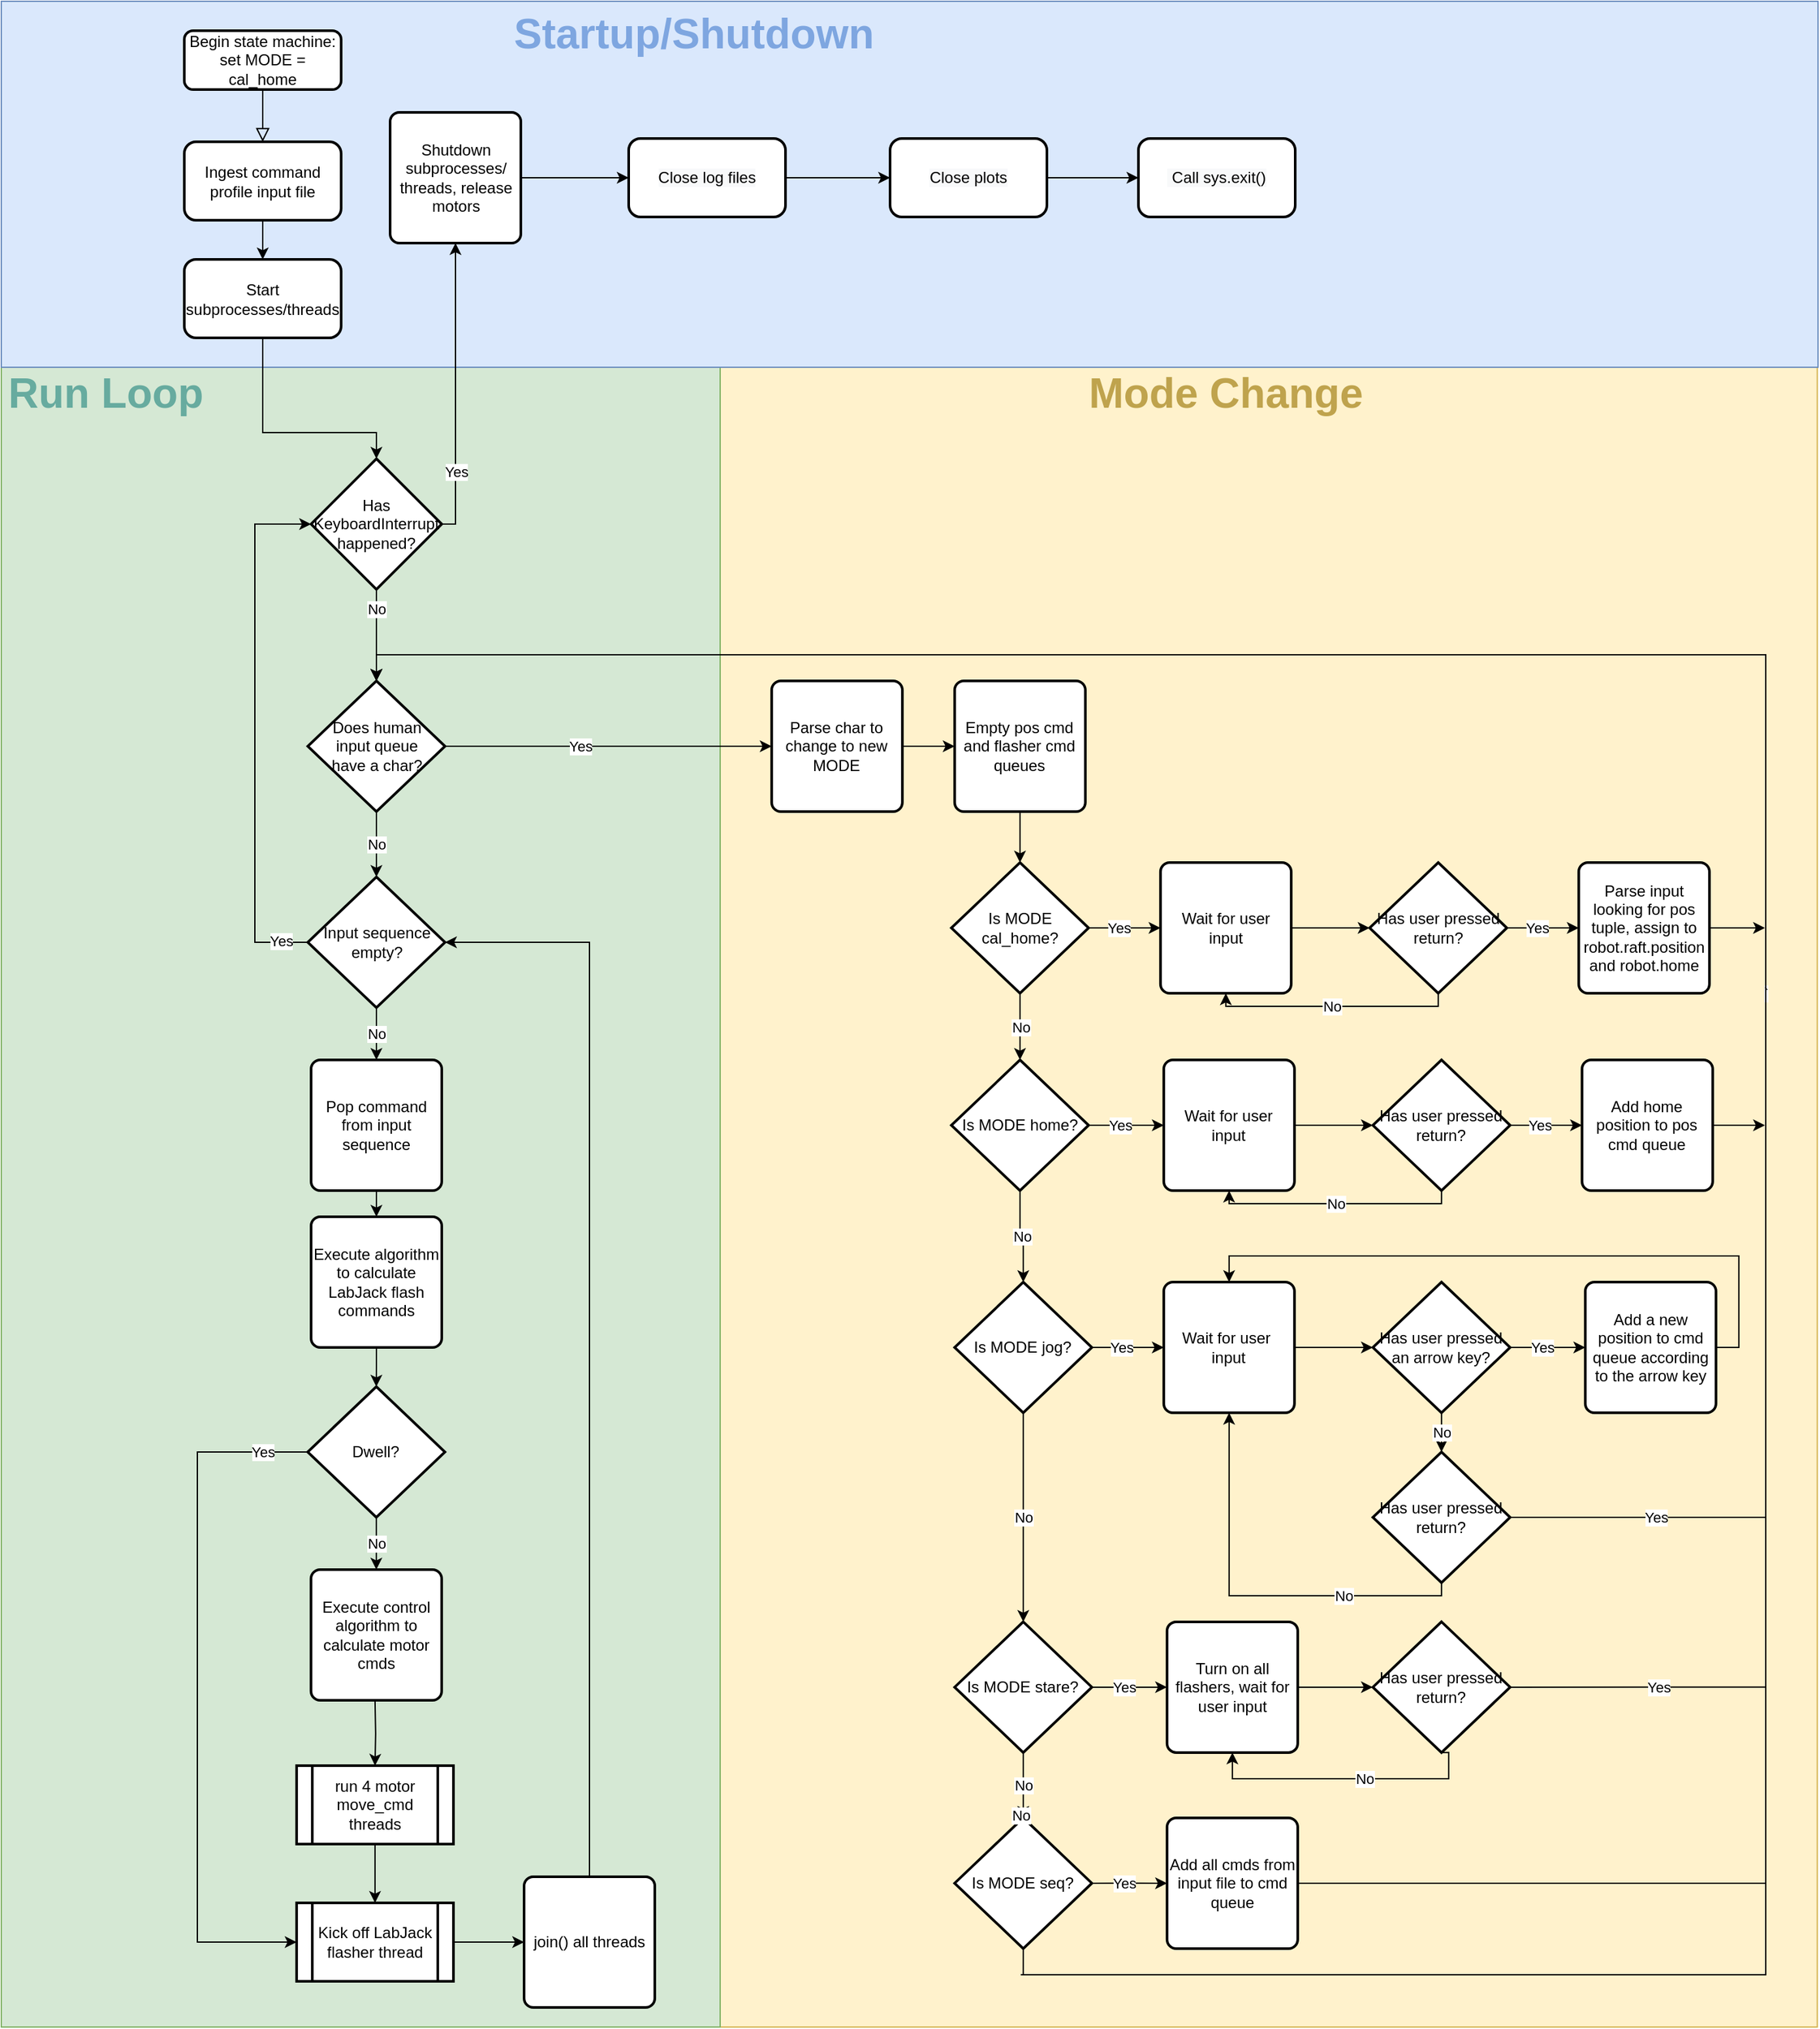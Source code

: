<mxfile version="15.4.0" type="device"><diagram id="C5RBs43oDa-KdzZeNtuy" name="Page-1"><mxGraphModel dx="900" dy="1792" grid="1" gridSize="10" guides="1" tooltips="1" connect="1" arrows="1" fold="1" page="1" pageScale="1" pageWidth="827" pageHeight="1169" math="0" shadow="0"><root><mxCell id="WIyWlLk6GJQsqaUBKTNV-0"/><mxCell id="WIyWlLk6GJQsqaUBKTNV-1" parent="WIyWlLk6GJQsqaUBKTNV-0"/><mxCell id="3aw1ZNqdZFqttkbGH9FZ-80" value="" style="rounded=0;whiteSpace=wrap;html=1;fillColor=#fff2cc;strokeColor=#d6b656;" parent="WIyWlLk6GJQsqaUBKTNV-1" vertex="1"><mxGeometry x="679.41" y="-840" width="840" height="1270" as="geometry"/></mxCell><mxCell id="3aw1ZNqdZFqttkbGH9FZ-79" value="" style="rounded=0;whiteSpace=wrap;html=1;fillColor=#d5e8d4;strokeColor=#82b366;" parent="WIyWlLk6GJQsqaUBKTNV-1" vertex="1"><mxGeometry x="130" y="-840" width="550" height="1270" as="geometry"/></mxCell><mxCell id="3aw1ZNqdZFqttkbGH9FZ-78" value="" style="rounded=0;whiteSpace=wrap;html=1;fillColor=#dae8fc;strokeColor=#6c8ebf;" parent="WIyWlLk6GJQsqaUBKTNV-1" vertex="1"><mxGeometry x="130" y="-1120" width="1390" height="280" as="geometry"/></mxCell><mxCell id="WIyWlLk6GJQsqaUBKTNV-2" value="" style="rounded=0;html=1;jettySize=auto;orthogonalLoop=1;fontSize=11;endArrow=block;endFill=0;endSize=8;strokeWidth=1;shadow=0;labelBackgroundColor=none;edgeStyle=orthogonalEdgeStyle;" parent="WIyWlLk6GJQsqaUBKTNV-1" source="WIyWlLk6GJQsqaUBKTNV-3" target="vF_u31iRMHl0yjkTLBo3-0" edge="1"><mxGeometry relative="1" as="geometry"><mxPoint x="327.5" y="-982.5" as="targetPoint"/></mxGeometry></mxCell><mxCell id="WIyWlLk6GJQsqaUBKTNV-3" value="Begin state machine:&lt;br&gt;set MODE = cal_home" style="rounded=1;whiteSpace=wrap;html=1;fontSize=12;glass=0;strokeWidth=2;shadow=0;" parent="WIyWlLk6GJQsqaUBKTNV-1" vertex="1"><mxGeometry x="270" y="-1097.5" width="120" height="45" as="geometry"/></mxCell><mxCell id="vF_u31iRMHl0yjkTLBo3-3" style="edgeStyle=orthogonalEdgeStyle;rounded=0;orthogonalLoop=1;jettySize=auto;html=1;exitX=0.5;exitY=1;exitDx=0;exitDy=0;entryX=0.5;entryY=0;entryDx=0;entryDy=0;" parent="WIyWlLk6GJQsqaUBKTNV-1" source="vF_u31iRMHl0yjkTLBo3-0" target="vF_u31iRMHl0yjkTLBo3-8" edge="1"><mxGeometry relative="1" as="geometry"><mxPoint x="327.5" y="-912.5" as="targetPoint"/></mxGeometry></mxCell><mxCell id="vF_u31iRMHl0yjkTLBo3-0" value="Ingest command profile input file" style="rounded=1;whiteSpace=wrap;html=1;strokeWidth=2;" parent="WIyWlLk6GJQsqaUBKTNV-1" vertex="1"><mxGeometry x="270" y="-1012.5" width="120" height="60" as="geometry"/></mxCell><mxCell id="vF_u31iRMHl0yjkTLBo3-8" value="Start subprocesses/threads" style="rounded=1;whiteSpace=wrap;html=1;strokeWidth=2;" parent="WIyWlLk6GJQsqaUBKTNV-1" vertex="1"><mxGeometry x="270" y="-922.5" width="120" height="60" as="geometry"/></mxCell><mxCell id="vF_u31iRMHl0yjkTLBo3-9" value="Does human &lt;br&gt;input queue &lt;br&gt;have a char?" style="strokeWidth=2;html=1;shape=mxgraph.flowchart.decision;whiteSpace=wrap;" parent="WIyWlLk6GJQsqaUBKTNV-1" vertex="1"><mxGeometry x="364.5" y="-600" width="105" height="100" as="geometry"/></mxCell><mxCell id="vF_u31iRMHl0yjkTLBo3-10" value="" style="endArrow=classic;html=1;rounded=0;edgeStyle=orthogonalEdgeStyle;entryX=0;entryY=0.5;entryDx=0;entryDy=0;exitX=1;exitY=0.5;exitDx=0;exitDy=0;exitPerimeter=0;" parent="WIyWlLk6GJQsqaUBKTNV-1" source="vF_u31iRMHl0yjkTLBo3-9" target="vF_u31iRMHl0yjkTLBo3-22" edge="1"><mxGeometry relative="1" as="geometry"><mxPoint x="300" y="-570" as="sourcePoint"/><mxPoint x="394.5" y="-570" as="targetPoint"/></mxGeometry></mxCell><mxCell id="vF_u31iRMHl0yjkTLBo3-11" value="Yes" style="edgeLabel;resizable=0;html=1;align=center;verticalAlign=middle;" parent="vF_u31iRMHl0yjkTLBo3-10" connectable="0" vertex="1"><mxGeometry relative="1" as="geometry"><mxPoint x="-22" as="offset"/></mxGeometry></mxCell><mxCell id="vF_u31iRMHl0yjkTLBo3-14" value="Has KeyboardInterrupt&lt;br&gt;happened?" style="strokeWidth=2;html=1;shape=mxgraph.flowchart.decision;whiteSpace=wrap;" parent="WIyWlLk6GJQsqaUBKTNV-1" vertex="1"><mxGeometry x="367" y="-770" width="100" height="100" as="geometry"/></mxCell><mxCell id="vF_u31iRMHl0yjkTLBo3-15" value="Shutdown subprocesses/&lt;br&gt;threads, release motors" style="rounded=1;whiteSpace=wrap;html=1;absoluteArcSize=1;arcSize=14;strokeWidth=2;" parent="WIyWlLk6GJQsqaUBKTNV-1" vertex="1"><mxGeometry x="427.5" y="-1035" width="100" height="100" as="geometry"/></mxCell><mxCell id="vF_u31iRMHl0yjkTLBo3-16" value="" style="endArrow=classic;html=1;rounded=0;edgeStyle=orthogonalEdgeStyle;entryX=0.5;entryY=0;entryDx=0;entryDy=0;entryPerimeter=0;exitX=0.5;exitY=1;exitDx=0;exitDy=0;exitPerimeter=0;" parent="WIyWlLk6GJQsqaUBKTNV-1" source="vF_u31iRMHl0yjkTLBo3-14" target="vF_u31iRMHl0yjkTLBo3-9" edge="1"><mxGeometry x="0.143" relative="1" as="geometry"><mxPoint x="382" y="-480" as="sourcePoint"/><mxPoint x="492" y="-560" as="targetPoint"/><mxPoint as="offset"/></mxGeometry></mxCell><mxCell id="vF_u31iRMHl0yjkTLBo3-17" value="No" style="edgeLabel;resizable=0;html=1;align=center;verticalAlign=middle;" parent="vF_u31iRMHl0yjkTLBo3-16" connectable="0" vertex="1"><mxGeometry relative="1" as="geometry"><mxPoint y="-20" as="offset"/></mxGeometry></mxCell><mxCell id="vF_u31iRMHl0yjkTLBo3-20" value="Is MODE cal_home?" style="strokeWidth=2;html=1;shape=mxgraph.flowchart.decision;whiteSpace=wrap;" parent="WIyWlLk6GJQsqaUBKTNV-1" vertex="1"><mxGeometry x="856.91" y="-461" width="105" height="100" as="geometry"/></mxCell><mxCell id="vF_u31iRMHl0yjkTLBo3-22" value="Parse char to change to new MODE" style="rounded=1;whiteSpace=wrap;html=1;absoluteArcSize=1;arcSize=14;strokeWidth=2;" parent="WIyWlLk6GJQsqaUBKTNV-1" vertex="1"><mxGeometry x="719.41" y="-600" width="100" height="100" as="geometry"/></mxCell><mxCell id="vF_u31iRMHl0yjkTLBo3-23" value="Wait for user &lt;br&gt;input" style="rounded=1;whiteSpace=wrap;html=1;absoluteArcSize=1;arcSize=14;strokeWidth=2;" parent="WIyWlLk6GJQsqaUBKTNV-1" vertex="1"><mxGeometry x="1016.91" y="-461" width="100" height="100" as="geometry"/></mxCell><mxCell id="vF_u31iRMHl0yjkTLBo3-24" value="Is MODE home?" style="strokeWidth=2;html=1;shape=mxgraph.flowchart.decision;whiteSpace=wrap;" parent="WIyWlLk6GJQsqaUBKTNV-1" vertex="1"><mxGeometry x="856.91" y="-310" width="105" height="100" as="geometry"/></mxCell><mxCell id="vF_u31iRMHl0yjkTLBo3-25" value="Wait for user &lt;br&gt;input" style="rounded=1;whiteSpace=wrap;html=1;absoluteArcSize=1;arcSize=14;strokeWidth=2;" parent="WIyWlLk6GJQsqaUBKTNV-1" vertex="1"><mxGeometry x="1019.41" y="-310" width="100" height="100" as="geometry"/></mxCell><mxCell id="vF_u31iRMHl0yjkTLBo3-26" value="Is MODE jog?" style="strokeWidth=2;html=1;shape=mxgraph.flowchart.decision;whiteSpace=wrap;" parent="WIyWlLk6GJQsqaUBKTNV-1" vertex="1"><mxGeometry x="859.41" y="-140" width="105" height="100" as="geometry"/></mxCell><mxCell id="vF_u31iRMHl0yjkTLBo3-27" value="Wait for user&amp;nbsp;&lt;br&gt;input" style="rounded=1;whiteSpace=wrap;html=1;absoluteArcSize=1;arcSize=14;strokeWidth=2;" parent="WIyWlLk6GJQsqaUBKTNV-1" vertex="1"><mxGeometry x="1019.41" y="-140" width="100" height="100" as="geometry"/></mxCell><mxCell id="vF_u31iRMHl0yjkTLBo3-28" value="Is MODE stare?" style="strokeWidth=2;html=1;shape=mxgraph.flowchart.decision;whiteSpace=wrap;" parent="WIyWlLk6GJQsqaUBKTNV-1" vertex="1"><mxGeometry x="859.41" y="119.94" width="105" height="100" as="geometry"/></mxCell><mxCell id="3aw1ZNqdZFqttkbGH9FZ-0" value="Is MODE seq?" style="strokeWidth=2;html=1;shape=mxgraph.flowchart.decision;whiteSpace=wrap;" parent="WIyWlLk6GJQsqaUBKTNV-1" vertex="1"><mxGeometry x="859.41" y="269.94" width="105" height="100" as="geometry"/></mxCell><mxCell id="3aw1ZNqdZFqttkbGH9FZ-1" value="Add all cmds from input file to cmd queue" style="rounded=1;whiteSpace=wrap;html=1;absoluteArcSize=1;arcSize=14;strokeWidth=2;" parent="WIyWlLk6GJQsqaUBKTNV-1" vertex="1"><mxGeometry x="1021.91" y="270" width="100" height="100" as="geometry"/></mxCell><mxCell id="3aw1ZNqdZFqttkbGH9FZ-3" value="Has user pressed return?" style="strokeWidth=2;html=1;shape=mxgraph.flowchart.decision;whiteSpace=wrap;" parent="WIyWlLk6GJQsqaUBKTNV-1" vertex="1"><mxGeometry x="1176.91" y="-461" width="105" height="100" as="geometry"/></mxCell><mxCell id="3aw1ZNqdZFqttkbGH9FZ-4" value="Parse input looking for pos tuple, assign to robot.raft.position and robot.home" style="rounded=1;whiteSpace=wrap;html=1;absoluteArcSize=1;arcSize=14;strokeWidth=2;" parent="WIyWlLk6GJQsqaUBKTNV-1" vertex="1"><mxGeometry x="1336.91" y="-461" width="100" height="100" as="geometry"/></mxCell><mxCell id="3aw1ZNqdZFqttkbGH9FZ-5" value="Empty pos cmd and flasher cmd queues" style="rounded=1;whiteSpace=wrap;html=1;absoluteArcSize=1;arcSize=14;strokeWidth=2;" parent="WIyWlLk6GJQsqaUBKTNV-1" vertex="1"><mxGeometry x="859.41" y="-600" width="100" height="100" as="geometry"/></mxCell><mxCell id="3aw1ZNqdZFqttkbGH9FZ-6" value="Has user pressed return?" style="strokeWidth=2;html=1;shape=mxgraph.flowchart.decision;whiteSpace=wrap;" parent="WIyWlLk6GJQsqaUBKTNV-1" vertex="1"><mxGeometry x="1179.41" y="-310" width="105" height="100" as="geometry"/></mxCell><mxCell id="3aw1ZNqdZFqttkbGH9FZ-7" value="Add home position to pos cmd queue" style="rounded=1;whiteSpace=wrap;html=1;absoluteArcSize=1;arcSize=14;strokeWidth=2;" parent="WIyWlLk6GJQsqaUBKTNV-1" vertex="1"><mxGeometry x="1339.41" y="-310" width="100" height="100" as="geometry"/></mxCell><mxCell id="3aw1ZNqdZFqttkbGH9FZ-8" value="Has user pressed return?" style="strokeWidth=2;html=1;shape=mxgraph.flowchart.decision;whiteSpace=wrap;" parent="WIyWlLk6GJQsqaUBKTNV-1" vertex="1"><mxGeometry x="1179.41" y="-10" width="105" height="100" as="geometry"/></mxCell><mxCell id="3aw1ZNqdZFqttkbGH9FZ-9" value="Add a new position to cmd queue according to the arrow key" style="rounded=1;whiteSpace=wrap;html=1;absoluteArcSize=1;arcSize=14;strokeWidth=2;" parent="WIyWlLk6GJQsqaUBKTNV-1" vertex="1"><mxGeometry x="1341.91" y="-140" width="100" height="100" as="geometry"/></mxCell><mxCell id="3aw1ZNqdZFqttkbGH9FZ-10" value="Has user pressed an arrow key?" style="strokeWidth=2;html=1;shape=mxgraph.flowchart.decision;whiteSpace=wrap;" parent="WIyWlLk6GJQsqaUBKTNV-1" vertex="1"><mxGeometry x="1179.41" y="-140" width="105" height="100" as="geometry"/></mxCell><mxCell id="3aw1ZNqdZFqttkbGH9FZ-11" value="Has user pressed return?" style="strokeWidth=2;html=1;shape=mxgraph.flowchart.decision;whiteSpace=wrap;" parent="WIyWlLk6GJQsqaUBKTNV-1" vertex="1"><mxGeometry x="1179.41" y="119.94" width="105" height="100" as="geometry"/></mxCell><mxCell id="3aw1ZNqdZFqttkbGH9FZ-12" value="Turn on all flashers, wait for user input" style="rounded=1;whiteSpace=wrap;html=1;absoluteArcSize=1;arcSize=14;strokeWidth=2;" parent="WIyWlLk6GJQsqaUBKTNV-1" vertex="1"><mxGeometry x="1021.91" y="119.94" width="100" height="100" as="geometry"/></mxCell><mxCell id="3aw1ZNqdZFqttkbGH9FZ-13" value="" style="endArrow=classic;html=1;rounded=0;edgeStyle=orthogonalEdgeStyle;entryX=0;entryY=0.5;entryDx=0;entryDy=0;exitX=1;exitY=0.5;exitDx=0;exitDy=0;" parent="WIyWlLk6GJQsqaUBKTNV-1" source="vF_u31iRMHl0yjkTLBo3-22" target="3aw1ZNqdZFqttkbGH9FZ-5" edge="1"><mxGeometry width="50" height="50" relative="1" as="geometry"><mxPoint x="819.91" y="-521" as="sourcePoint"/><mxPoint x="831.91" y="-601" as="targetPoint"/></mxGeometry></mxCell><mxCell id="3aw1ZNqdZFqttkbGH9FZ-14" value="" style="endArrow=classic;html=1;rounded=0;edgeStyle=orthogonalEdgeStyle;exitX=1;exitY=0.5;exitDx=0;exitDy=0;exitPerimeter=0;entryX=0.5;entryY=1;entryDx=0;entryDy=0;" parent="WIyWlLk6GJQsqaUBKTNV-1" source="vF_u31iRMHl0yjkTLBo3-14" target="vF_u31iRMHl0yjkTLBo3-15" edge="1"><mxGeometry relative="1" as="geometry"><mxPoint x="320" y="-540" as="sourcePoint"/><mxPoint x="362.5" y="-720" as="targetPoint"/></mxGeometry></mxCell><mxCell id="3aw1ZNqdZFqttkbGH9FZ-15" value="Yes" style="edgeLabel;resizable=0;html=1;align=center;verticalAlign=middle;" parent="3aw1ZNqdZFqttkbGH9FZ-14" connectable="0" vertex="1"><mxGeometry relative="1" as="geometry"><mxPoint y="62" as="offset"/></mxGeometry></mxCell><mxCell id="3aw1ZNqdZFqttkbGH9FZ-17" value="" style="endArrow=classic;html=1;rounded=0;edgeStyle=orthogonalEdgeStyle;entryX=0.5;entryY=0;entryDx=0;entryDy=0;exitX=0.5;exitY=1;exitDx=0;exitDy=0;entryPerimeter=0;" parent="WIyWlLk6GJQsqaUBKTNV-1" source="3aw1ZNqdZFqttkbGH9FZ-5" target="vF_u31iRMHl0yjkTLBo3-20" edge="1"><mxGeometry width="50" height="50" relative="1" as="geometry"><mxPoint x="801.91" y="-540" as="sourcePoint"/><mxPoint x="866.91" y="-540" as="targetPoint"/></mxGeometry></mxCell><mxCell id="3aw1ZNqdZFqttkbGH9FZ-18" value="" style="endArrow=classic;html=1;rounded=0;edgeStyle=orthogonalEdgeStyle;entryX=0;entryY=0.5;entryDx=0;entryDy=0;exitX=1;exitY=0.5;exitDx=0;exitDy=0;exitPerimeter=0;" parent="WIyWlLk6GJQsqaUBKTNV-1" source="vF_u31iRMHl0yjkTLBo3-20" target="vF_u31iRMHl0yjkTLBo3-23" edge="1"><mxGeometry relative="1" as="geometry"><mxPoint x="646.91" y="-540" as="sourcePoint"/><mxPoint x="701.91" y="-540" as="targetPoint"/></mxGeometry></mxCell><mxCell id="3aw1ZNqdZFqttkbGH9FZ-19" value="Yes" style="edgeLabel;resizable=0;html=1;align=center;verticalAlign=middle;" parent="3aw1ZNqdZFqttkbGH9FZ-18" connectable="0" vertex="1"><mxGeometry relative="1" as="geometry"><mxPoint x="-5" as="offset"/></mxGeometry></mxCell><mxCell id="3aw1ZNqdZFqttkbGH9FZ-20" value="" style="endArrow=classic;html=1;rounded=0;edgeStyle=orthogonalEdgeStyle;entryX=0;entryY=0.5;entryDx=0;entryDy=0;exitX=1;exitY=0.5;exitDx=0;exitDy=0;exitPerimeter=0;" parent="WIyWlLk6GJQsqaUBKTNV-1" source="vF_u31iRMHl0yjkTLBo3-24" target="vF_u31iRMHl0yjkTLBo3-25" edge="1"><mxGeometry relative="1" as="geometry"><mxPoint x="659.41" y="-510" as="sourcePoint"/><mxPoint x="714.41" y="-510" as="targetPoint"/></mxGeometry></mxCell><mxCell id="3aw1ZNqdZFqttkbGH9FZ-21" value="Yes" style="edgeLabel;resizable=0;html=1;align=center;verticalAlign=middle;" parent="3aw1ZNqdZFqttkbGH9FZ-20" connectable="0" vertex="1"><mxGeometry relative="1" as="geometry"><mxPoint x="-5" as="offset"/></mxGeometry></mxCell><mxCell id="3aw1ZNqdZFqttkbGH9FZ-22" value="" style="endArrow=classic;html=1;rounded=0;edgeStyle=orthogonalEdgeStyle;entryX=0;entryY=0.5;entryDx=0;entryDy=0;exitX=1;exitY=0.5;exitDx=0;exitDy=0;exitPerimeter=0;" parent="WIyWlLk6GJQsqaUBKTNV-1" source="vF_u31iRMHl0yjkTLBo3-26" target="vF_u31iRMHl0yjkTLBo3-27" edge="1"><mxGeometry relative="1" as="geometry"><mxPoint x="671.91" y="-460" as="sourcePoint"/><mxPoint x="726.91" y="-460" as="targetPoint"/></mxGeometry></mxCell><mxCell id="3aw1ZNqdZFqttkbGH9FZ-23" value="Yes" style="edgeLabel;resizable=0;html=1;align=center;verticalAlign=middle;" parent="3aw1ZNqdZFqttkbGH9FZ-22" connectable="0" vertex="1"><mxGeometry relative="1" as="geometry"><mxPoint x="-5" as="offset"/></mxGeometry></mxCell><mxCell id="3aw1ZNqdZFqttkbGH9FZ-24" value="" style="endArrow=classic;html=1;rounded=0;edgeStyle=orthogonalEdgeStyle;entryX=0;entryY=0.5;entryDx=0;entryDy=0;exitX=1;exitY=0.5;exitDx=0;exitDy=0;exitPerimeter=0;" parent="WIyWlLk6GJQsqaUBKTNV-1" source="3aw1ZNqdZFqttkbGH9FZ-3" target="3aw1ZNqdZFqttkbGH9FZ-4" edge="1"><mxGeometry relative="1" as="geometry"><mxPoint x="676.91" y="-510" as="sourcePoint"/><mxPoint x="731.91" y="-510" as="targetPoint"/></mxGeometry></mxCell><mxCell id="3aw1ZNqdZFqttkbGH9FZ-25" value="Yes" style="edgeLabel;resizable=0;html=1;align=center;verticalAlign=middle;" parent="3aw1ZNqdZFqttkbGH9FZ-24" connectable="0" vertex="1"><mxGeometry relative="1" as="geometry"><mxPoint x="-5" as="offset"/></mxGeometry></mxCell><mxCell id="3aw1ZNqdZFqttkbGH9FZ-26" value="" style="endArrow=classic;html=1;rounded=0;edgeStyle=orthogonalEdgeStyle;entryX=0;entryY=0.5;entryDx=0;entryDy=0;exitX=1;exitY=0.5;exitDx=0;exitDy=0;exitPerimeter=0;" parent="WIyWlLk6GJQsqaUBKTNV-1" source="3aw1ZNqdZFqttkbGH9FZ-6" target="3aw1ZNqdZFqttkbGH9FZ-7" edge="1"><mxGeometry relative="1" as="geometry"><mxPoint x="689.41" y="-480" as="sourcePoint"/><mxPoint x="744.41" y="-480" as="targetPoint"/></mxGeometry></mxCell><mxCell id="3aw1ZNqdZFqttkbGH9FZ-27" value="Yes" style="edgeLabel;resizable=0;html=1;align=center;verticalAlign=middle;" parent="3aw1ZNqdZFqttkbGH9FZ-26" connectable="0" vertex="1"><mxGeometry relative="1" as="geometry"><mxPoint x="-5" as="offset"/></mxGeometry></mxCell><mxCell id="3aw1ZNqdZFqttkbGH9FZ-30" value="" style="endArrow=classic;html=1;rounded=0;edgeStyle=orthogonalEdgeStyle;entryX=0;entryY=0.5;entryDx=0;entryDy=0;exitX=1;exitY=0.5;exitDx=0;exitDy=0;exitPerimeter=0;" parent="WIyWlLk6GJQsqaUBKTNV-1" source="3aw1ZNqdZFqttkbGH9FZ-10" target="3aw1ZNqdZFqttkbGH9FZ-9" edge="1"><mxGeometry relative="1" as="geometry"><mxPoint x="711.91" y="-420" as="sourcePoint"/><mxPoint x="766.91" y="-420" as="targetPoint"/></mxGeometry></mxCell><mxCell id="3aw1ZNqdZFqttkbGH9FZ-31" value="Yes" style="edgeLabel;resizable=0;html=1;align=center;verticalAlign=middle;" parent="3aw1ZNqdZFqttkbGH9FZ-30" connectable="0" vertex="1"><mxGeometry relative="1" as="geometry"><mxPoint x="-5" as="offset"/></mxGeometry></mxCell><mxCell id="3aw1ZNqdZFqttkbGH9FZ-33" value="" style="endArrow=classic;html=1;rounded=0;edgeStyle=orthogonalEdgeStyle;exitX=1;exitY=0.5;exitDx=0;exitDy=0;" parent="WIyWlLk6GJQsqaUBKTNV-1" source="3aw1ZNqdZFqttkbGH9FZ-4" edge="1"><mxGeometry width="50" height="50" relative="1" as="geometry"><mxPoint x="801.91" y="-540" as="sourcePoint"/><mxPoint x="1479.41" y="-411" as="targetPoint"/></mxGeometry></mxCell><mxCell id="3aw1ZNqdZFqttkbGH9FZ-34" value="" style="endArrow=classic;html=1;rounded=0;edgeStyle=orthogonalEdgeStyle;exitX=1;exitY=0.5;exitDx=0;exitDy=0;" parent="WIyWlLk6GJQsqaUBKTNV-1" source="3aw1ZNqdZFqttkbGH9FZ-7" edge="1"><mxGeometry width="50" height="50" relative="1" as="geometry"><mxPoint x="1446.91" y="-401" as="sourcePoint"/><mxPoint x="1479.41" y="-260" as="targetPoint"/></mxGeometry></mxCell><mxCell id="3aw1ZNqdZFqttkbGH9FZ-35" value="" style="endArrow=classic;html=1;rounded=0;edgeStyle=orthogonalEdgeStyle;exitX=1;exitY=0.5;exitDx=0;exitDy=0;entryX=0.5;entryY=0;entryDx=0;entryDy=0;" parent="WIyWlLk6GJQsqaUBKTNV-1" source="3aw1ZNqdZFqttkbGH9FZ-9" target="vF_u31iRMHl0yjkTLBo3-27" edge="1"><mxGeometry width="50" height="50" relative="1" as="geometry"><mxPoint x="1451.91" y="-210" as="sourcePoint"/><mxPoint x="1494.41" y="-210" as="targetPoint"/><Array as="points"><mxPoint x="1459.41" y="-90"/><mxPoint x="1459.41" y="-160"/><mxPoint x="1069.41" y="-160"/></Array></mxGeometry></mxCell><mxCell id="3aw1ZNqdZFqttkbGH9FZ-36" value="" style="endArrow=classic;html=1;rounded=0;edgeStyle=orthogonalEdgeStyle;entryX=0;entryY=0.5;entryDx=0;entryDy=0;exitX=1;exitY=0.5;exitDx=0;exitDy=0;entryPerimeter=0;" parent="WIyWlLk6GJQsqaUBKTNV-1" source="vF_u31iRMHl0yjkTLBo3-23" target="3aw1ZNqdZFqttkbGH9FZ-3" edge="1"><mxGeometry width="50" height="50" relative="1" as="geometry"><mxPoint x="801.91" y="-540" as="sourcePoint"/><mxPoint x="869.41" y="-540" as="targetPoint"/></mxGeometry></mxCell><mxCell id="3aw1ZNqdZFqttkbGH9FZ-37" value="" style="endArrow=classic;html=1;rounded=0;edgeStyle=orthogonalEdgeStyle;entryX=0;entryY=0.5;entryDx=0;entryDy=0;exitX=1;exitY=0.5;exitDx=0;exitDy=0;entryPerimeter=0;" parent="WIyWlLk6GJQsqaUBKTNV-1" source="vF_u31iRMHl0yjkTLBo3-25" target="3aw1ZNqdZFqttkbGH9FZ-6" edge="1"><mxGeometry width="50" height="50" relative="1" as="geometry"><mxPoint x="1126.91" y="-401" as="sourcePoint"/><mxPoint x="1186.91" y="-401" as="targetPoint"/></mxGeometry></mxCell><mxCell id="3aw1ZNqdZFqttkbGH9FZ-38" value="" style="endArrow=classic;html=1;rounded=0;edgeStyle=orthogonalEdgeStyle;entryX=0;entryY=0.5;entryDx=0;entryDy=0;exitX=1;exitY=0.5;exitDx=0;exitDy=0;entryPerimeter=0;" parent="WIyWlLk6GJQsqaUBKTNV-1" source="vF_u31iRMHl0yjkTLBo3-27" target="3aw1ZNqdZFqttkbGH9FZ-10" edge="1"><mxGeometry width="50" height="50" relative="1" as="geometry"><mxPoint x="1131.91" y="-230" as="sourcePoint"/><mxPoint x="1191.91" y="-230" as="targetPoint"/></mxGeometry></mxCell><mxCell id="3aw1ZNqdZFqttkbGH9FZ-39" value="`" style="endArrow=classic;html=1;rounded=0;edgeStyle=orthogonalEdgeStyle;exitX=0.5;exitY=1;exitDx=0;exitDy=0;exitPerimeter=0;entryX=0.5;entryY=0;entryDx=0;entryDy=0;entryPerimeter=0;" parent="WIyWlLk6GJQsqaUBKTNV-1" source="vF_u31iRMHl0yjkTLBo3-20" target="vF_u31iRMHl0yjkTLBo3-24" edge="1"><mxGeometry relative="1" as="geometry"><mxPoint x="619.41" y="-290" as="sourcePoint"/><mxPoint x="814.41" y="-200" as="targetPoint"/></mxGeometry></mxCell><mxCell id="3aw1ZNqdZFqttkbGH9FZ-40" value="No" style="edgeLabel;resizable=0;html=1;align=center;verticalAlign=middle;" parent="3aw1ZNqdZFqttkbGH9FZ-39" connectable="0" vertex="1"><mxGeometry relative="1" as="geometry"/></mxCell><mxCell id="3aw1ZNqdZFqttkbGH9FZ-41" value="`" style="endArrow=classic;html=1;rounded=0;edgeStyle=orthogonalEdgeStyle;exitX=0.5;exitY=1;exitDx=0;exitDy=0;exitPerimeter=0;entryX=0.5;entryY=0;entryDx=0;entryDy=0;entryPerimeter=0;" parent="WIyWlLk6GJQsqaUBKTNV-1" source="vF_u31iRMHl0yjkTLBo3-24" target="vF_u31iRMHl0yjkTLBo3-26" edge="1"><mxGeometry relative="1" as="geometry"><mxPoint x="919.41" y="-351" as="sourcePoint"/><mxPoint x="919.41" y="-300" as="targetPoint"/></mxGeometry></mxCell><mxCell id="3aw1ZNqdZFqttkbGH9FZ-42" value="No" style="edgeLabel;resizable=0;html=1;align=center;verticalAlign=middle;" parent="3aw1ZNqdZFqttkbGH9FZ-41" connectable="0" vertex="1"><mxGeometry relative="1" as="geometry"/></mxCell><mxCell id="3aw1ZNqdZFqttkbGH9FZ-43" value="`" style="endArrow=classic;html=1;rounded=0;edgeStyle=orthogonalEdgeStyle;exitX=0.5;exitY=1;exitDx=0;exitDy=0;exitPerimeter=0;entryX=0.5;entryY=0;entryDx=0;entryDy=0;entryPerimeter=0;" parent="WIyWlLk6GJQsqaUBKTNV-1" source="vF_u31iRMHl0yjkTLBo3-26" target="vF_u31iRMHl0yjkTLBo3-28" edge="1"><mxGeometry relative="1" as="geometry"><mxPoint x="921.91" y="-180" as="sourcePoint"/><mxPoint x="921.91" y="-130" as="targetPoint"/></mxGeometry></mxCell><mxCell id="3aw1ZNqdZFqttkbGH9FZ-44" value="No" style="edgeLabel;resizable=0;html=1;align=center;verticalAlign=middle;" parent="3aw1ZNqdZFqttkbGH9FZ-43" connectable="0" vertex="1"><mxGeometry relative="1" as="geometry"/></mxCell><mxCell id="3aw1ZNqdZFqttkbGH9FZ-45" value="`" style="endArrow=classic;html=1;rounded=0;edgeStyle=orthogonalEdgeStyle;exitX=0.5;exitY=1;exitDx=0;exitDy=0;exitPerimeter=0;entryX=0.5;entryY=0;entryDx=0;entryDy=0;entryPerimeter=0;" parent="WIyWlLk6GJQsqaUBKTNV-1" source="vF_u31iRMHl0yjkTLBo3-28" target="3aw1ZNqdZFqttkbGH9FZ-0" edge="1"><mxGeometry relative="1" as="geometry"><mxPoint x="964.41" y="-20.06" as="sourcePoint"/><mxPoint x="969.41" y="129.94" as="targetPoint"/></mxGeometry></mxCell><mxCell id="3aw1ZNqdZFqttkbGH9FZ-46" value="No" style="edgeLabel;resizable=0;html=1;align=center;verticalAlign=middle;" parent="3aw1ZNqdZFqttkbGH9FZ-45" connectable="0" vertex="1"><mxGeometry relative="1" as="geometry"/></mxCell><mxCell id="3aw1ZNqdZFqttkbGH9FZ-49" value="`" style="endArrow=classic;html=1;rounded=0;edgeStyle=orthogonalEdgeStyle;exitX=0.5;exitY=1;exitDx=0;exitDy=0;exitPerimeter=0;entryX=0.5;entryY=1;entryDx=0;entryDy=0;" parent="WIyWlLk6GJQsqaUBKTNV-1" source="3aw1ZNqdZFqttkbGH9FZ-3" target="vF_u31iRMHl0yjkTLBo3-23" edge="1"><mxGeometry relative="1" as="geometry"><mxPoint x="919.41" y="-200" as="sourcePoint"/><mxPoint x="919.41" y="-150" as="targetPoint"/></mxGeometry></mxCell><mxCell id="3aw1ZNqdZFqttkbGH9FZ-50" value="No" style="edgeLabel;resizable=0;html=1;align=center;verticalAlign=middle;" parent="3aw1ZNqdZFqttkbGH9FZ-49" connectable="0" vertex="1"><mxGeometry relative="1" as="geometry"/></mxCell><mxCell id="3aw1ZNqdZFqttkbGH9FZ-51" value="`" style="endArrow=classic;html=1;rounded=0;edgeStyle=orthogonalEdgeStyle;exitX=0.5;exitY=1;exitDx=0;exitDy=0;exitPerimeter=0;entryX=0.5;entryY=1;entryDx=0;entryDy=0;" parent="WIyWlLk6GJQsqaUBKTNV-1" source="3aw1ZNqdZFqttkbGH9FZ-6" target="vF_u31iRMHl0yjkTLBo3-25" edge="1"><mxGeometry relative="1" as="geometry"><mxPoint x="1239.41" y="-351" as="sourcePoint"/><mxPoint x="1076.91" y="-351" as="targetPoint"/></mxGeometry></mxCell><mxCell id="3aw1ZNqdZFqttkbGH9FZ-52" value="No" style="edgeLabel;resizable=0;html=1;align=center;verticalAlign=middle;" parent="3aw1ZNqdZFqttkbGH9FZ-51" connectable="0" vertex="1"><mxGeometry relative="1" as="geometry"/></mxCell><mxCell id="3aw1ZNqdZFqttkbGH9FZ-53" value="`" style="endArrow=classic;html=1;rounded=0;edgeStyle=orthogonalEdgeStyle;exitX=0.5;exitY=1;exitDx=0;exitDy=0;exitPerimeter=0;entryX=0.5;entryY=0;entryDx=0;entryDy=0;entryPerimeter=0;" parent="WIyWlLk6GJQsqaUBKTNV-1" source="3aw1ZNqdZFqttkbGH9FZ-10" target="3aw1ZNqdZFqttkbGH9FZ-8" edge="1"><mxGeometry relative="1" as="geometry"><mxPoint x="1244.41" y="-180" as="sourcePoint"/><mxPoint x="1081.91" y="-180" as="targetPoint"/></mxGeometry></mxCell><mxCell id="3aw1ZNqdZFqttkbGH9FZ-54" value="No" style="edgeLabel;resizable=0;html=1;align=center;verticalAlign=middle;" parent="3aw1ZNqdZFqttkbGH9FZ-53" connectable="0" vertex="1"><mxGeometry relative="1" as="geometry"/></mxCell><mxCell id="3aw1ZNqdZFqttkbGH9FZ-55" value="" style="endArrow=classic;html=1;rounded=0;edgeStyle=orthogonalEdgeStyle;exitX=0.5;exitY=1;exitDx=0;exitDy=0;exitPerimeter=0;entryX=0.5;entryY=1;entryDx=0;entryDy=0;" parent="WIyWlLk6GJQsqaUBKTNV-1" source="3aw1ZNqdZFqttkbGH9FZ-8" target="vF_u31iRMHl0yjkTLBo3-27" edge="1"><mxGeometry relative="1" as="geometry"><mxPoint x="1246.91" y="-30" as="sourcePoint"/><mxPoint x="1084.41" y="-30" as="targetPoint"/></mxGeometry></mxCell><mxCell id="3aw1ZNqdZFqttkbGH9FZ-56" value="No" style="edgeLabel;resizable=0;html=1;align=center;verticalAlign=middle;" parent="3aw1ZNqdZFqttkbGH9FZ-55" connectable="0" vertex="1"><mxGeometry relative="1" as="geometry"><mxPoint x="71" as="offset"/></mxGeometry></mxCell><mxCell id="3aw1ZNqdZFqttkbGH9FZ-57" value="" style="endArrow=classic;html=1;rounded=0;edgeStyle=orthogonalEdgeStyle;entryX=0.5;entryY=0;entryDx=0;entryDy=0;exitX=1;exitY=0.5;exitDx=0;exitDy=0;exitPerimeter=0;entryPerimeter=0;" parent="WIyWlLk6GJQsqaUBKTNV-1" source="3aw1ZNqdZFqttkbGH9FZ-8" target="vF_u31iRMHl0yjkTLBo3-9" edge="1"><mxGeometry relative="1" as="geometry"><mxPoint x="967.5" y="-100" as="sourcePoint"/><mxPoint x="1020.0" y="-100" as="targetPoint"/><Array as="points"><mxPoint x="1480" y="40"/><mxPoint x="1480" y="-620"/><mxPoint x="417" y="-620"/></Array></mxGeometry></mxCell><mxCell id="3aw1ZNqdZFqttkbGH9FZ-58" value="Yes" style="edgeLabel;resizable=0;html=1;align=center;verticalAlign=middle;" parent="3aw1ZNqdZFqttkbGH9FZ-57" connectable="0" vertex="1"><mxGeometry relative="1" as="geometry"><mxPoint x="30" y="660" as="offset"/></mxGeometry></mxCell><mxCell id="3aw1ZNqdZFqttkbGH9FZ-59" value="" style="endArrow=classic;html=1;rounded=0;edgeStyle=orthogonalEdgeStyle;exitX=1;exitY=0.5;exitDx=0;exitDy=0;exitPerimeter=0;entryX=0;entryY=0.5;entryDx=0;entryDy=0;" parent="WIyWlLk6GJQsqaUBKTNV-1" source="vF_u31iRMHl0yjkTLBo3-28" target="3aw1ZNqdZFqttkbGH9FZ-12" edge="1"><mxGeometry relative="1" as="geometry"><mxPoint x="974.41" y="-80" as="sourcePoint"/><mxPoint x="1021.91" y="170" as="targetPoint"/></mxGeometry></mxCell><mxCell id="3aw1ZNqdZFqttkbGH9FZ-60" value="Yes" style="edgeLabel;resizable=0;html=1;align=center;verticalAlign=middle;" parent="3aw1ZNqdZFqttkbGH9FZ-59" connectable="0" vertex="1"><mxGeometry relative="1" as="geometry"><mxPoint x="-5" as="offset"/></mxGeometry></mxCell><mxCell id="3aw1ZNqdZFqttkbGH9FZ-61" value="" style="endArrow=classic;html=1;rounded=0;edgeStyle=orthogonalEdgeStyle;exitX=1;exitY=0.5;exitDx=0;exitDy=0;exitPerimeter=0;entryX=0;entryY=0.5;entryDx=0;entryDy=0;" parent="WIyWlLk6GJQsqaUBKTNV-1" source="3aw1ZNqdZFqttkbGH9FZ-0" target="3aw1ZNqdZFqttkbGH9FZ-1" edge="1"><mxGeometry relative="1" as="geometry"><mxPoint x="974.41" y="179.94" as="sourcePoint"/><mxPoint x="1031.91" y="179.94" as="targetPoint"/></mxGeometry></mxCell><mxCell id="3aw1ZNqdZFqttkbGH9FZ-62" value="Yes" style="edgeLabel;resizable=0;html=1;align=center;verticalAlign=middle;" parent="3aw1ZNqdZFqttkbGH9FZ-61" connectable="0" vertex="1"><mxGeometry relative="1" as="geometry"><mxPoint x="-5" as="offset"/></mxGeometry></mxCell><mxCell id="3aw1ZNqdZFqttkbGH9FZ-63" value="`" style="endArrow=classic;html=1;rounded=0;edgeStyle=orthogonalEdgeStyle;exitX=0.5;exitY=1;exitDx=0;exitDy=0;exitPerimeter=0;entryX=0.5;entryY=0;entryDx=0;entryDy=0;entryPerimeter=0;" parent="WIyWlLk6GJQsqaUBKTNV-1" source="3aw1ZNqdZFqttkbGH9FZ-0" target="vF_u31iRMHl0yjkTLBo3-9" edge="1"><mxGeometry relative="1" as="geometry"><mxPoint x="590" y="209.94" as="sourcePoint"/><mxPoint x="590" y="259.94" as="targetPoint"/><Array as="points"><mxPoint x="910" y="390"/><mxPoint x="1480" y="390"/><mxPoint x="1480" y="-620"/><mxPoint x="243" y="-620"/></Array></mxGeometry></mxCell><mxCell id="3aw1ZNqdZFqttkbGH9FZ-64" value="No" style="edgeLabel;resizable=0;html=1;align=center;verticalAlign=middle;" parent="3aw1ZNqdZFqttkbGH9FZ-63" connectable="0" vertex="1"><mxGeometry relative="1" as="geometry"><mxPoint x="-570" y="628" as="offset"/></mxGeometry></mxCell><mxCell id="3aw1ZNqdZFqttkbGH9FZ-65" value="" style="endArrow=classic;html=1;rounded=0;edgeStyle=orthogonalEdgeStyle;entryX=0.5;entryY=0;entryDx=0;entryDy=0;entryPerimeter=0;exitX=1;exitY=0.5;exitDx=0;exitDy=0;" parent="WIyWlLk6GJQsqaUBKTNV-1" source="3aw1ZNqdZFqttkbGH9FZ-1" target="vF_u31iRMHl0yjkTLBo3-9" edge="1"><mxGeometry width="50" height="50" relative="1" as="geometry"><mxPoint x="1220" y="20" as="sourcePoint"/><mxPoint x="752.5" y="-150" as="targetPoint"/><Array as="points"><mxPoint x="1480" y="320"/><mxPoint x="1480" y="-620"/><mxPoint x="417" y="-620"/></Array></mxGeometry></mxCell><mxCell id="3aw1ZNqdZFqttkbGH9FZ-68" value="" style="endArrow=classic;html=1;rounded=0;edgeStyle=orthogonalEdgeStyle;exitX=0.5;exitY=1;exitDx=0;exitDy=0;exitPerimeter=0;entryX=0.5;entryY=1;entryDx=0;entryDy=0;" parent="WIyWlLk6GJQsqaUBKTNV-1" source="3aw1ZNqdZFqttkbGH9FZ-11" target="3aw1ZNqdZFqttkbGH9FZ-12" edge="1"><mxGeometry relative="1" as="geometry"><mxPoint x="1246.91" y="100" as="sourcePoint"/><mxPoint x="1139.41" y="230" as="targetPoint"/><Array as="points"><mxPoint x="1237.41" y="240"/><mxPoint x="1072.41" y="240"/></Array></mxGeometry></mxCell><mxCell id="3aw1ZNqdZFqttkbGH9FZ-69" value="No" style="edgeLabel;resizable=0;html=1;align=center;verticalAlign=middle;" parent="3aw1ZNqdZFqttkbGH9FZ-68" connectable="0" vertex="1"><mxGeometry relative="1" as="geometry"><mxPoint x="15" as="offset"/></mxGeometry></mxCell><mxCell id="3aw1ZNqdZFqttkbGH9FZ-70" value="" style="endArrow=classic;html=1;rounded=0;edgeStyle=orthogonalEdgeStyle;entryX=0;entryY=0.5;entryDx=0;entryDy=0;exitX=1;exitY=0.5;exitDx=0;exitDy=0;entryPerimeter=0;" parent="WIyWlLk6GJQsqaUBKTNV-1" source="3aw1ZNqdZFqttkbGH9FZ-12" target="3aw1ZNqdZFqttkbGH9FZ-11" edge="1"><mxGeometry width="50" height="50" relative="1" as="geometry"><mxPoint x="1134.41" y="-80" as="sourcePoint"/><mxPoint x="1194.41" y="-80" as="targetPoint"/></mxGeometry></mxCell><mxCell id="3aw1ZNqdZFqttkbGH9FZ-71" value="" style="endArrow=classic;html=1;rounded=0;edgeStyle=orthogonalEdgeStyle;exitX=1;exitY=0.5;exitDx=0;exitDy=0;exitPerimeter=0;entryX=0.5;entryY=0;entryDx=0;entryDy=0;entryPerimeter=0;" parent="WIyWlLk6GJQsqaUBKTNV-1" source="3aw1ZNqdZFqttkbGH9FZ-11" target="vF_u31iRMHl0yjkTLBo3-9" edge="1"><mxGeometry relative="1" as="geometry"><mxPoint x="970" y="50" as="sourcePoint"/><mxPoint x="110" y="-620" as="targetPoint"/><Array as="points"><mxPoint x="1480" y="170"/><mxPoint x="1480" y="-620"/><mxPoint x="417" y="-620"/></Array></mxGeometry></mxCell><mxCell id="3aw1ZNqdZFqttkbGH9FZ-72" value="Yes" style="edgeLabel;resizable=0;html=1;align=center;verticalAlign=middle;" parent="3aw1ZNqdZFqttkbGH9FZ-71" connectable="0" vertex="1"><mxGeometry relative="1" as="geometry"><mxPoint x="-34" y="790" as="offset"/></mxGeometry></mxCell><mxCell id="3aw1ZNqdZFqttkbGH9FZ-82" value="&lt;font style=&quot;font-size: 32px;&quot; color=&quot;#7ea6e0&quot;&gt;&lt;b style=&quot;font-size: 32px;&quot;&gt;Startup/Shutdown&lt;/b&gt;&lt;/font&gt;" style="text;html=1;strokeColor=none;fillColor=none;align=center;verticalAlign=middle;whiteSpace=wrap;rounded=0;fontSize=32;" parent="WIyWlLk6GJQsqaUBKTNV-1" vertex="1"><mxGeometry x="555" y="-1110" width="210" height="30" as="geometry"/></mxCell><mxCell id="3aw1ZNqdZFqttkbGH9FZ-83" value="&lt;span style=&quot;color: rgb(0 , 0 , 0) ; font-family: &amp;#34;helvetica&amp;#34; ; font-size: 12px ; font-style: normal ; font-weight: 400 ; letter-spacing: normal ; text-align: center ; text-indent: 0px ; text-transform: none ; word-spacing: 0px ; background-color: rgb(248 , 249 , 250) ; display: inline ; float: none&quot;&gt;&lt;span&gt;C&lt;/span&gt;lose log files&lt;/span&gt;" style="rounded=1;whiteSpace=wrap;html=1;strokeWidth=2;" parent="WIyWlLk6GJQsqaUBKTNV-1" vertex="1"><mxGeometry x="610" y="-1015" width="120" height="60" as="geometry"/></mxCell><mxCell id="3aw1ZNqdZFqttkbGH9FZ-85" value="&lt;span style=&quot;color: rgb(0 , 0 , 0) ; font-size: 12px ; font-style: normal ; font-weight: 400 ; letter-spacing: normal ; text-align: center ; text-indent: 0px ; text-transform: none ; word-spacing: 0px ; font-family: &amp;#34;helvetica&amp;#34; ; background-color: rgb(248 , 249 , 250) ; display: inline ; float: none&quot;&gt;Close plots&lt;/span&gt;" style="rounded=1;whiteSpace=wrap;html=1;strokeWidth=2;" parent="WIyWlLk6GJQsqaUBKTNV-1" vertex="1"><mxGeometry x="810" y="-1015" width="120" height="60" as="geometry"/></mxCell><mxCell id="3aw1ZNqdZFqttkbGH9FZ-86" value="&lt;span style=&quot;color: rgb(0 , 0 , 0) ; font-family: &amp;#34;helvetica&amp;#34; ; font-size: 12px ; font-style: normal ; font-weight: 400 ; letter-spacing: normal ; text-align: center ; text-indent: 0px ; text-transform: none ; word-spacing: 0px ; background-color: rgb(248 , 249 , 250) ; display: inline ; float: none&quot;&gt;&lt;span&gt;&amp;nbsp;C&lt;/span&gt;all sys.exit()&lt;/span&gt;" style="rounded=1;whiteSpace=wrap;html=1;strokeWidth=2;" parent="WIyWlLk6GJQsqaUBKTNV-1" vertex="1"><mxGeometry x="1000" y="-1015" width="120" height="60" as="geometry"/></mxCell><mxCell id="3aw1ZNqdZFqttkbGH9FZ-87" value="" style="endArrow=classic;html=1;rounded=0;edgeStyle=orthogonalEdgeStyle;exitX=1;exitY=0.5;exitDx=0;exitDy=0;entryX=0;entryY=0.5;entryDx=0;entryDy=0;" parent="WIyWlLk6GJQsqaUBKTNV-1" source="vF_u31iRMHl0yjkTLBo3-15" target="3aw1ZNqdZFqttkbGH9FZ-83" edge="1"><mxGeometry width="50" height="50" relative="1" as="geometry"><mxPoint x="750" y="-790" as="sourcePoint"/><mxPoint x="800" y="-840" as="targetPoint"/></mxGeometry></mxCell><mxCell id="3aw1ZNqdZFqttkbGH9FZ-88" value="" style="endArrow=classic;html=1;rounded=0;edgeStyle=orthogonalEdgeStyle;exitX=1;exitY=0.5;exitDx=0;exitDy=0;entryX=0;entryY=0.5;entryDx=0;entryDy=0;" parent="WIyWlLk6GJQsqaUBKTNV-1" source="3aw1ZNqdZFqttkbGH9FZ-83" target="3aw1ZNqdZFqttkbGH9FZ-85" edge="1"><mxGeometry width="50" height="50" relative="1" as="geometry"><mxPoint x="537.5" y="-975" as="sourcePoint"/><mxPoint x="620" y="-975" as="targetPoint"/></mxGeometry></mxCell><mxCell id="3aw1ZNqdZFqttkbGH9FZ-92" value="Run Loop" style="text;html=1;strokeColor=none;fillColor=none;align=center;verticalAlign=middle;whiteSpace=wrap;rounded=0;fontSize=32;fontColor=#67AB9F;fontStyle=1" parent="WIyWlLk6GJQsqaUBKTNV-1" vertex="1"><mxGeometry x="130" y="-840" width="160" height="40" as="geometry"/></mxCell><mxCell id="3aw1ZNqdZFqttkbGH9FZ-89" value="" style="endArrow=classic;html=1;rounded=0;edgeStyle=orthogonalEdgeStyle;exitX=1;exitY=0.5;exitDx=0;exitDy=0;entryX=0;entryY=0.5;entryDx=0;entryDy=0;" parent="WIyWlLk6GJQsqaUBKTNV-1" source="3aw1ZNqdZFqttkbGH9FZ-85" target="3aw1ZNqdZFqttkbGH9FZ-86" edge="1"><mxGeometry width="50" height="50" relative="1" as="geometry"><mxPoint x="740" y="-975" as="sourcePoint"/><mxPoint x="820.0" y="-975" as="targetPoint"/></mxGeometry></mxCell><mxCell id="3aw1ZNqdZFqttkbGH9FZ-91" value="Mode Change" style="text;html=1;strokeColor=none;fillColor=none;align=center;verticalAlign=middle;whiteSpace=wrap;rounded=0;fontSize=32;fontColor=#BFA34D;fontStyle=1" parent="WIyWlLk6GJQsqaUBKTNV-1" vertex="1"><mxGeometry x="938.16" y="-840" width="257.5" height="40" as="geometry"/></mxCell><mxCell id="3aw1ZNqdZFqttkbGH9FZ-16" value="" style="endArrow=classic;html=1;rounded=0;edgeStyle=orthogonalEdgeStyle;entryX=0.5;entryY=0;entryDx=0;entryDy=0;exitX=0.5;exitY=1;exitDx=0;exitDy=0;entryPerimeter=0;" parent="WIyWlLk6GJQsqaUBKTNV-1" source="vF_u31iRMHl0yjkTLBo3-8" target="vF_u31iRMHl0yjkTLBo3-14" edge="1"><mxGeometry width="50" height="50" relative="1" as="geometry"><mxPoint x="463" y="-540" as="sourcePoint"/><mxPoint x="528" y="-540" as="targetPoint"/><Array as="points"><mxPoint x="330" y="-790"/><mxPoint x="417" y="-790"/></Array></mxGeometry></mxCell><mxCell id="w3l57XT00zIItswPyouB-0" value="Pop command from input sequence" style="rounded=1;whiteSpace=wrap;html=1;absoluteArcSize=1;arcSize=14;strokeWidth=2;" vertex="1" parent="WIyWlLk6GJQsqaUBKTNV-1"><mxGeometry x="367" y="-310" width="100" height="100" as="geometry"/></mxCell><mxCell id="w3l57XT00zIItswPyouB-2" value="Execute control algorithm to calculate motor cmds" style="rounded=1;whiteSpace=wrap;html=1;absoluteArcSize=1;arcSize=14;strokeWidth=2;" vertex="1" parent="WIyWlLk6GJQsqaUBKTNV-1"><mxGeometry x="366.93" y="80" width="100" height="100" as="geometry"/></mxCell><mxCell id="w3l57XT00zIItswPyouB-3" value="" style="endArrow=classic;html=1;rounded=0;edgeStyle=orthogonalEdgeStyle;exitX=0.5;exitY=1;exitDx=0;exitDy=0;exitPerimeter=0;entryX=0.5;entryY=0;entryDx=0;entryDy=0;" edge="1" parent="WIyWlLk6GJQsqaUBKTNV-1" source="w3l57XT00zIItswPyouB-11" target="w3l57XT00zIItswPyouB-0"><mxGeometry relative="1" as="geometry"><mxPoint x="258.5" y="-310" as="sourcePoint"/><mxPoint x="358.5" y="-310" as="targetPoint"/><Array as="points"><mxPoint x="417" y="-320"/><mxPoint x="417" y="-320"/></Array></mxGeometry></mxCell><mxCell id="w3l57XT00zIItswPyouB-4" value="No" style="edgeLabel;resizable=0;html=1;align=center;verticalAlign=middle;strokeWidth=2;" connectable="0" vertex="1" parent="w3l57XT00zIItswPyouB-3"><mxGeometry relative="1" as="geometry"><mxPoint as="offset"/></mxGeometry></mxCell><mxCell id="w3l57XT00zIItswPyouB-5" value="Dwell?" style="strokeWidth=2;html=1;shape=mxgraph.flowchart.decision;whiteSpace=wrap;" vertex="1" parent="WIyWlLk6GJQsqaUBKTNV-1"><mxGeometry x="364.43" y="-60" width="105" height="100" as="geometry"/></mxCell><mxCell id="w3l57XT00zIItswPyouB-33" style="edgeStyle=orthogonalEdgeStyle;rounded=0;orthogonalLoop=1;jettySize=auto;html=1;entryX=0.5;entryY=0;entryDx=0;entryDy=0;exitX=0.5;exitY=1;exitDx=0;exitDy=0;" edge="1" parent="WIyWlLk6GJQsqaUBKTNV-1" source="w3l57XT00zIItswPyouB-9" target="w3l57XT00zIItswPyouB-10"><mxGeometry relative="1" as="geometry"/></mxCell><mxCell id="w3l57XT00zIItswPyouB-9" value="run 4 motor move_cmd threads" style="shape=process;whiteSpace=wrap;html=1;backgroundOutline=1;strokeWidth=2;" vertex="1" parent="WIyWlLk6GJQsqaUBKTNV-1"><mxGeometry x="355.93" y="230" width="120" height="60" as="geometry"/></mxCell><mxCell id="w3l57XT00zIItswPyouB-10" value="Kick off LabJack flasher thread" style="shape=process;whiteSpace=wrap;html=1;backgroundOutline=1;strokeWidth=2;" vertex="1" parent="WIyWlLk6GJQsqaUBKTNV-1"><mxGeometry x="355.93" y="335" width="120" height="60" as="geometry"/></mxCell><mxCell id="w3l57XT00zIItswPyouB-11" value="Input sequence empty?" style="strokeWidth=2;html=1;shape=mxgraph.flowchart.decision;whiteSpace=wrap;" vertex="1" parent="WIyWlLk6GJQsqaUBKTNV-1"><mxGeometry x="364.5" y="-450" width="105" height="100" as="geometry"/></mxCell><mxCell id="w3l57XT00zIItswPyouB-12" value="" style="endArrow=classic;html=1;rounded=0;edgeStyle=orthogonalEdgeStyle;exitX=0;exitY=0.5;exitDx=0;exitDy=0;exitPerimeter=0;entryX=0;entryY=0.5;entryDx=0;entryDy=0;entryPerimeter=0;" edge="1" parent="WIyWlLk6GJQsqaUBKTNV-1" source="w3l57XT00zIItswPyouB-11" target="vF_u31iRMHl0yjkTLBo3-14"><mxGeometry relative="1" as="geometry"><mxPoint x="482" y="-390" as="sourcePoint"/><mxPoint x="546.5" y="-330" as="targetPoint"/><Array as="points"><mxPoint x="324" y="-400"/><mxPoint x="324" y="-720"/></Array></mxGeometry></mxCell><mxCell id="w3l57XT00zIItswPyouB-13" value="Yes" style="edgeLabel;resizable=0;html=1;align=center;verticalAlign=middle;strokeWidth=2;" connectable="0" vertex="1" parent="w3l57XT00zIItswPyouB-12"><mxGeometry relative="1" as="geometry"><mxPoint x="20" y="160" as="offset"/></mxGeometry></mxCell><mxCell id="w3l57XT00zIItswPyouB-14" value="" style="endArrow=classic;html=1;rounded=0;edgeStyle=orthogonalEdgeStyle;exitX=0.5;exitY=1;exitDx=0;exitDy=0;exitPerimeter=0;entryX=0.5;entryY=0;entryDx=0;entryDy=0;entryPerimeter=0;" edge="1" parent="WIyWlLk6GJQsqaUBKTNV-1" source="vF_u31iRMHl0yjkTLBo3-9" target="w3l57XT00zIItswPyouB-11"><mxGeometry relative="1" as="geometry"><mxPoint x="424" y="-490" as="sourcePoint"/><mxPoint x="524" y="-490" as="targetPoint"/></mxGeometry></mxCell><mxCell id="w3l57XT00zIItswPyouB-15" value="No" style="edgeLabel;resizable=0;html=1;align=center;verticalAlign=middle;strokeWidth=2;" connectable="0" vertex="1" parent="w3l57XT00zIItswPyouB-14"><mxGeometry relative="1" as="geometry"/></mxCell><mxCell id="w3l57XT00zIItswPyouB-16" value="" style="endArrow=classic;html=1;rounded=0;edgeStyle=orthogonalEdgeStyle;exitX=0;exitY=0.5;exitDx=0;exitDy=0;exitPerimeter=0;entryX=0;entryY=0.5;entryDx=0;entryDy=0;" edge="1" parent="WIyWlLk6GJQsqaUBKTNV-1" source="w3l57XT00zIItswPyouB-5" target="w3l57XT00zIItswPyouB-10"><mxGeometry relative="1" as="geometry"><mxPoint x="268.43" y="90" as="sourcePoint"/><mxPoint x="340" y="365" as="targetPoint"/><Array as="points"><mxPoint x="280" y="-10"/><mxPoint x="280" y="365"/></Array></mxGeometry></mxCell><mxCell id="w3l57XT00zIItswPyouB-17" value="Yes" style="edgeLabel;resizable=0;html=1;align=center;verticalAlign=middle;strokeWidth=2;" connectable="0" vertex="1" parent="w3l57XT00zIItswPyouB-16"><mxGeometry relative="1" as="geometry"><mxPoint x="50" y="-183" as="offset"/></mxGeometry></mxCell><mxCell id="w3l57XT00zIItswPyouB-18" value="" style="endArrow=classic;html=1;rounded=0;edgeStyle=orthogonalEdgeStyle;exitX=0.5;exitY=1;exitDx=0;exitDy=0;exitPerimeter=0;entryX=0.5;entryY=0;entryDx=0;entryDy=0;" edge="1" parent="WIyWlLk6GJQsqaUBKTNV-1" source="w3l57XT00zIItswPyouB-5" target="w3l57XT00zIItswPyouB-2"><mxGeometry relative="1" as="geometry"><mxPoint x="418.43" y="70" as="sourcePoint"/><mxPoint x="518.43" y="70" as="targetPoint"/></mxGeometry></mxCell><mxCell id="w3l57XT00zIItswPyouB-19" value="No" style="edgeLabel;resizable=0;html=1;align=center;verticalAlign=middle;strokeWidth=2;" connectable="0" vertex="1" parent="w3l57XT00zIItswPyouB-18"><mxGeometry relative="1" as="geometry"/></mxCell><mxCell id="w3l57XT00zIItswPyouB-20" value="" style="endArrow=classic;html=1;rounded=0;edgeStyle=orthogonalEdgeStyle;exitX=0.5;exitY=1;exitDx=0;exitDy=0;entryX=0.5;entryY=0;entryDx=0;entryDy=0;" edge="1" parent="WIyWlLk6GJQsqaUBKTNV-1" target="w3l57XT00zIItswPyouB-9"><mxGeometry width="50" height="50" relative="1" as="geometry"><mxPoint x="415.93" y="180" as="sourcePoint"/><mxPoint x="477.43" y="160" as="targetPoint"/></mxGeometry></mxCell><mxCell id="w3l57XT00zIItswPyouB-25" value="Execute algorithm to calculate LabJack flash commands" style="rounded=1;whiteSpace=wrap;html=1;absoluteArcSize=1;arcSize=14;strokeWidth=2;" vertex="1" parent="WIyWlLk6GJQsqaUBKTNV-1"><mxGeometry x="367" y="-190" width="100" height="100" as="geometry"/></mxCell><mxCell id="w3l57XT00zIItswPyouB-34" value="" style="endArrow=classic;html=1;rounded=0;edgeStyle=orthogonalEdgeStyle;entryX=0.5;entryY=0;entryDx=0;entryDy=0;exitX=0.5;exitY=1;exitDx=0;exitDy=0;" edge="1" parent="WIyWlLk6GJQsqaUBKTNV-1" source="w3l57XT00zIItswPyouB-0" target="w3l57XT00zIItswPyouB-25"><mxGeometry width="50" height="50" relative="1" as="geometry"><mxPoint x="270" y="-120" as="sourcePoint"/><mxPoint x="320" y="-170" as="targetPoint"/></mxGeometry></mxCell><mxCell id="w3l57XT00zIItswPyouB-35" value="" style="endArrow=classic;html=1;rounded=0;edgeStyle=orthogonalEdgeStyle;entryX=0.5;entryY=0;entryDx=0;entryDy=0;entryPerimeter=0;exitX=0.5;exitY=1;exitDx=0;exitDy=0;" edge="1" parent="WIyWlLk6GJQsqaUBKTNV-1" source="w3l57XT00zIItswPyouB-25" target="w3l57XT00zIItswPyouB-5"><mxGeometry width="50" height="50" relative="1" as="geometry"><mxPoint x="270" y="180" as="sourcePoint"/><mxPoint x="320" y="130" as="targetPoint"/></mxGeometry></mxCell><mxCell id="w3l57XT00zIItswPyouB-36" value="join() all threads" style="rounded=1;whiteSpace=wrap;html=1;absoluteArcSize=1;arcSize=14;strokeWidth=2;" vertex="1" parent="WIyWlLk6GJQsqaUBKTNV-1"><mxGeometry x="530" y="315" width="100" height="100" as="geometry"/></mxCell><mxCell id="w3l57XT00zIItswPyouB-37" value="" style="endArrow=classic;html=1;rounded=0;edgeStyle=orthogonalEdgeStyle;exitX=1;exitY=0.5;exitDx=0;exitDy=0;entryX=0;entryY=0.5;entryDx=0;entryDy=0;" edge="1" parent="WIyWlLk6GJQsqaUBKTNV-1" source="w3l57XT00zIItswPyouB-10" target="w3l57XT00zIItswPyouB-36"><mxGeometry width="50" height="50" relative="1" as="geometry"><mxPoint x="270" y="200" as="sourcePoint"/><mxPoint x="320" y="150" as="targetPoint"/></mxGeometry></mxCell><mxCell id="w3l57XT00zIItswPyouB-38" value="" style="endArrow=classic;html=1;rounded=0;edgeStyle=orthogonalEdgeStyle;exitX=0.5;exitY=0;exitDx=0;exitDy=0;entryX=1;entryY=0.5;entryDx=0;entryDy=0;entryPerimeter=0;" edge="1" parent="WIyWlLk6GJQsqaUBKTNV-1" source="w3l57XT00zIItswPyouB-36" target="w3l57XT00zIItswPyouB-11"><mxGeometry width="50" height="50" relative="1" as="geometry"><mxPoint x="330" y="40" as="sourcePoint"/><mxPoint x="380" y="-10" as="targetPoint"/></mxGeometry></mxCell></root></mxGraphModel></diagram></mxfile>